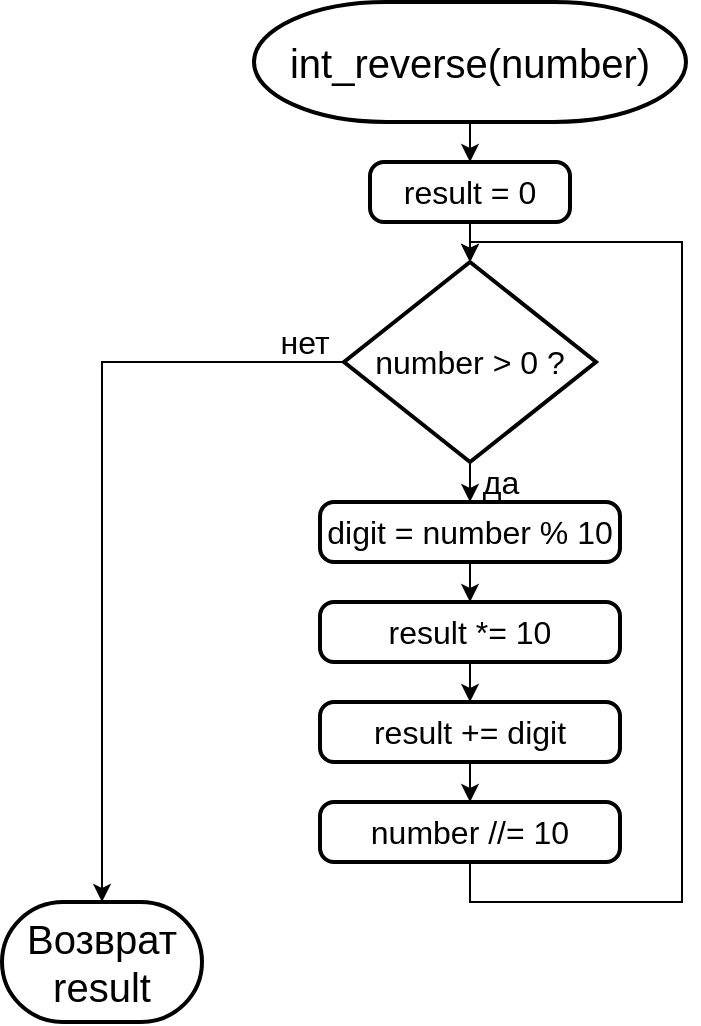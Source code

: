 <mxfile version="17.2.1" type="device"><diagram id="C5RBs43oDa-KdzZeNtuy" name="Page-1"><mxGraphModel dx="1038" dy="641" grid="1" gridSize="10" guides="1" tooltips="1" connect="1" arrows="1" fold="1" page="1" pageScale="1" pageWidth="827" pageHeight="1169" math="0" shadow="0"><root><mxCell id="WIyWlLk6GJQsqaUBKTNV-0"/><mxCell id="WIyWlLk6GJQsqaUBKTNV-1" parent="WIyWlLk6GJQsqaUBKTNV-0"/><mxCell id="OzIazLqkp1AnuGNdDS9O-1" style="edgeStyle=orthogonalEdgeStyle;rounded=0;orthogonalLoop=1;jettySize=auto;html=1;exitX=0.5;exitY=1;exitDx=0;exitDy=0;exitPerimeter=0;entryX=0.5;entryY=0;entryDx=0;entryDy=0;fontSize=16;" edge="1" parent="WIyWlLk6GJQsqaUBKTNV-1" source="5FSRWbrrC5H5Z-ie-0Nd-0" target="OzIazLqkp1AnuGNdDS9O-0"><mxGeometry relative="1" as="geometry"/></mxCell><mxCell id="5FSRWbrrC5H5Z-ie-0Nd-0" value="&lt;font style=&quot;font-size: 20px&quot;&gt;int_reverse(number)&lt;/font&gt;" style="strokeWidth=2;html=1;shape=mxgraph.flowchart.terminator;whiteSpace=wrap;" parent="WIyWlLk6GJQsqaUBKTNV-1" vertex="1"><mxGeometry x="306" y="10" width="216" height="60" as="geometry"/></mxCell><mxCell id="5FSRWbrrC5H5Z-ie-0Nd-1" value="Возврат&lt;br&gt;result" style="strokeWidth=2;html=1;shape=mxgraph.flowchart.terminator;whiteSpace=wrap;fontSize=20;" parent="WIyWlLk6GJQsqaUBKTNV-1" vertex="1"><mxGeometry x="180" y="460" width="100" height="60" as="geometry"/></mxCell><mxCell id="OzIazLqkp1AnuGNdDS9O-3" style="edgeStyle=orthogonalEdgeStyle;rounded=0;orthogonalLoop=1;jettySize=auto;html=1;exitX=0.5;exitY=1;exitDx=0;exitDy=0;entryX=0.5;entryY=0;entryDx=0;entryDy=0;entryPerimeter=0;fontSize=16;" edge="1" parent="WIyWlLk6GJQsqaUBKTNV-1" source="OzIazLqkp1AnuGNdDS9O-0" target="OzIazLqkp1AnuGNdDS9O-2"><mxGeometry relative="1" as="geometry"/></mxCell><mxCell id="OzIazLqkp1AnuGNdDS9O-0" value="result = 0" style="rounded=1;whiteSpace=wrap;html=1;absoluteArcSize=1;arcSize=14;strokeWidth=2;fontSize=16;" vertex="1" parent="WIyWlLk6GJQsqaUBKTNV-1"><mxGeometry x="364" y="90" width="100" height="30" as="geometry"/></mxCell><mxCell id="OzIazLqkp1AnuGNdDS9O-8" style="edgeStyle=orthogonalEdgeStyle;rounded=0;orthogonalLoop=1;jettySize=auto;html=1;exitX=0.5;exitY=1;exitDx=0;exitDy=0;exitPerimeter=0;entryX=0.5;entryY=0;entryDx=0;entryDy=0;fontSize=16;" edge="1" parent="WIyWlLk6GJQsqaUBKTNV-1" source="OzIazLqkp1AnuGNdDS9O-2" target="OzIazLqkp1AnuGNdDS9O-4"><mxGeometry relative="1" as="geometry"/></mxCell><mxCell id="OzIazLqkp1AnuGNdDS9O-14" style="edgeStyle=orthogonalEdgeStyle;rounded=0;orthogonalLoop=1;jettySize=auto;html=1;exitX=0;exitY=0.5;exitDx=0;exitDy=0;exitPerimeter=0;entryX=0.5;entryY=0;entryDx=0;entryDy=0;entryPerimeter=0;fontSize=16;" edge="1" parent="WIyWlLk6GJQsqaUBKTNV-1" source="OzIazLqkp1AnuGNdDS9O-2" target="5FSRWbrrC5H5Z-ie-0Nd-1"><mxGeometry relative="1" as="geometry"/></mxCell><mxCell id="OzIazLqkp1AnuGNdDS9O-2" value="number &amp;gt; 0 ?" style="strokeWidth=2;html=1;shape=mxgraph.flowchart.decision;whiteSpace=wrap;fontSize=16;" vertex="1" parent="WIyWlLk6GJQsqaUBKTNV-1"><mxGeometry x="351" y="140" width="126" height="100" as="geometry"/></mxCell><mxCell id="OzIazLqkp1AnuGNdDS9O-9" style="edgeStyle=orthogonalEdgeStyle;rounded=0;orthogonalLoop=1;jettySize=auto;html=1;exitX=0.5;exitY=1;exitDx=0;exitDy=0;entryX=0.5;entryY=0;entryDx=0;entryDy=0;fontSize=16;" edge="1" parent="WIyWlLk6GJQsqaUBKTNV-1" source="OzIazLqkp1AnuGNdDS9O-4" target="OzIazLqkp1AnuGNdDS9O-5"><mxGeometry relative="1" as="geometry"/></mxCell><mxCell id="OzIazLqkp1AnuGNdDS9O-4" value="digit = number % 10" style="rounded=1;whiteSpace=wrap;html=1;absoluteArcSize=1;arcSize=14;strokeWidth=2;fontSize=16;" vertex="1" parent="WIyWlLk6GJQsqaUBKTNV-1"><mxGeometry x="339" y="260" width="150" height="30" as="geometry"/></mxCell><mxCell id="OzIazLqkp1AnuGNdDS9O-10" style="edgeStyle=orthogonalEdgeStyle;rounded=0;orthogonalLoop=1;jettySize=auto;html=1;exitX=0.5;exitY=1;exitDx=0;exitDy=0;entryX=0.5;entryY=0;entryDx=0;entryDy=0;fontSize=16;" edge="1" parent="WIyWlLk6GJQsqaUBKTNV-1" source="OzIazLqkp1AnuGNdDS9O-5" target="OzIazLqkp1AnuGNdDS9O-6"><mxGeometry relative="1" as="geometry"/></mxCell><mxCell id="OzIazLqkp1AnuGNdDS9O-5" value="result *= 10" style="rounded=1;whiteSpace=wrap;html=1;absoluteArcSize=1;arcSize=14;strokeWidth=2;fontSize=16;" vertex="1" parent="WIyWlLk6GJQsqaUBKTNV-1"><mxGeometry x="339" y="310" width="150" height="30" as="geometry"/></mxCell><mxCell id="OzIazLqkp1AnuGNdDS9O-11" style="edgeStyle=orthogonalEdgeStyle;rounded=0;orthogonalLoop=1;jettySize=auto;html=1;exitX=0.5;exitY=1;exitDx=0;exitDy=0;entryX=0.5;entryY=0;entryDx=0;entryDy=0;fontSize=16;" edge="1" parent="WIyWlLk6GJQsqaUBKTNV-1" source="OzIazLqkp1AnuGNdDS9O-6" target="OzIazLqkp1AnuGNdDS9O-7"><mxGeometry relative="1" as="geometry"/></mxCell><mxCell id="OzIazLqkp1AnuGNdDS9O-6" value="result += digit" style="rounded=1;whiteSpace=wrap;html=1;absoluteArcSize=1;arcSize=14;strokeWidth=2;fontSize=16;" vertex="1" parent="WIyWlLk6GJQsqaUBKTNV-1"><mxGeometry x="339" y="360" width="150" height="30" as="geometry"/></mxCell><mxCell id="OzIazLqkp1AnuGNdDS9O-12" style="edgeStyle=orthogonalEdgeStyle;rounded=0;orthogonalLoop=1;jettySize=auto;html=1;exitX=0.5;exitY=1;exitDx=0;exitDy=0;entryX=0.5;entryY=0;entryDx=0;entryDy=0;entryPerimeter=0;fontSize=16;" edge="1" parent="WIyWlLk6GJQsqaUBKTNV-1" source="OzIazLqkp1AnuGNdDS9O-7" target="OzIazLqkp1AnuGNdDS9O-2"><mxGeometry relative="1" as="geometry"><Array as="points"><mxPoint x="414" y="460"/><mxPoint x="520" y="460"/><mxPoint x="520" y="130"/><mxPoint x="414" y="130"/></Array></mxGeometry></mxCell><mxCell id="OzIazLqkp1AnuGNdDS9O-7" value="number //= 10" style="rounded=1;whiteSpace=wrap;html=1;absoluteArcSize=1;arcSize=14;strokeWidth=2;fontSize=16;" vertex="1" parent="WIyWlLk6GJQsqaUBKTNV-1"><mxGeometry x="339" y="410" width="150" height="30" as="geometry"/></mxCell><mxCell id="OzIazLqkp1AnuGNdDS9O-13" value="да" style="text;html=1;align=center;verticalAlign=middle;resizable=0;points=[];autosize=1;strokeColor=none;fillColor=none;fontSize=16;" vertex="1" parent="WIyWlLk6GJQsqaUBKTNV-1"><mxGeometry x="414" y="240" width="30" height="20" as="geometry"/></mxCell><mxCell id="OzIazLqkp1AnuGNdDS9O-15" value="нет" style="text;html=1;align=center;verticalAlign=middle;resizable=0;points=[];autosize=1;strokeColor=none;fillColor=none;fontSize=16;" vertex="1" parent="WIyWlLk6GJQsqaUBKTNV-1"><mxGeometry x="311" y="170" width="40" height="20" as="geometry"/></mxCell></root></mxGraphModel></diagram></mxfile>